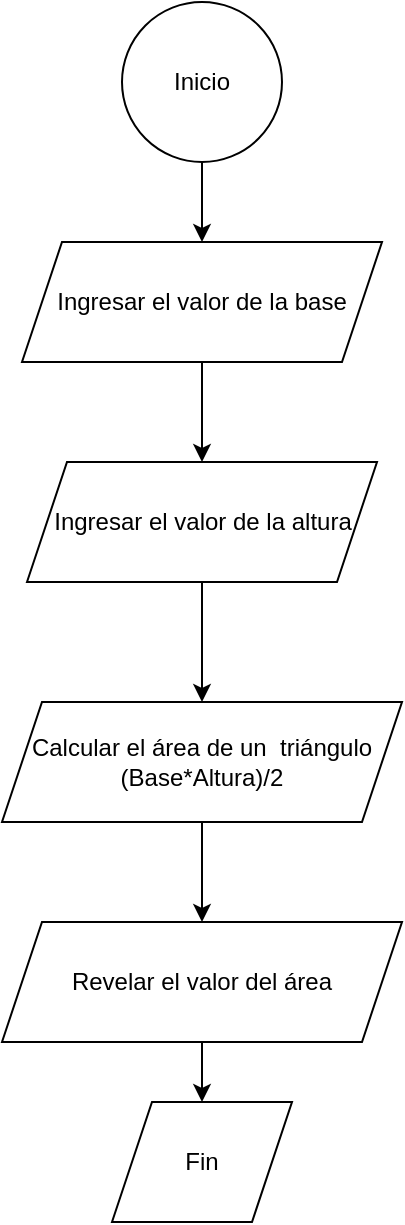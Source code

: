 <mxfile version="26.2.9">
  <diagram name="Page-1" id="S6AJ3i7T1BdjXkuu4HpV">
    <mxGraphModel dx="1001" dy="633" grid="1" gridSize="10" guides="1" tooltips="1" connect="1" arrows="1" fold="1" page="1" pageScale="1" pageWidth="850" pageHeight="1100" math="0" shadow="0">
      <root>
        <mxCell id="0" />
        <mxCell id="1" parent="0" />
        <mxCell id="RQvxdZ1syHPmtC16296F-3" value="" style="edgeStyle=orthogonalEdgeStyle;rounded=0;orthogonalLoop=1;jettySize=auto;html=1;" edge="1" parent="1" source="RQvxdZ1syHPmtC16296F-1" target="RQvxdZ1syHPmtC16296F-2">
          <mxGeometry relative="1" as="geometry" />
        </mxCell>
        <mxCell id="RQvxdZ1syHPmtC16296F-1" value="Inicio" style="ellipse;whiteSpace=wrap;html=1;aspect=fixed;" vertex="1" parent="1">
          <mxGeometry x="390" y="320" width="80" height="80" as="geometry" />
        </mxCell>
        <mxCell id="RQvxdZ1syHPmtC16296F-5" value="" style="edgeStyle=orthogonalEdgeStyle;rounded=0;orthogonalLoop=1;jettySize=auto;html=1;" edge="1" parent="1" source="RQvxdZ1syHPmtC16296F-2" target="RQvxdZ1syHPmtC16296F-4">
          <mxGeometry relative="1" as="geometry" />
        </mxCell>
        <mxCell id="RQvxdZ1syHPmtC16296F-2" value="Ingresar el valor de la base" style="shape=parallelogram;perimeter=parallelogramPerimeter;whiteSpace=wrap;html=1;fixedSize=1;" vertex="1" parent="1">
          <mxGeometry x="340" y="440" width="180" height="60" as="geometry" />
        </mxCell>
        <mxCell id="RQvxdZ1syHPmtC16296F-7" value="" style="edgeStyle=orthogonalEdgeStyle;rounded=0;orthogonalLoop=1;jettySize=auto;html=1;" edge="1" parent="1" source="RQvxdZ1syHPmtC16296F-4" target="RQvxdZ1syHPmtC16296F-6">
          <mxGeometry relative="1" as="geometry" />
        </mxCell>
        <mxCell id="RQvxdZ1syHPmtC16296F-4" value="Ingresar el valor de la altura" style="shape=parallelogram;perimeter=parallelogramPerimeter;whiteSpace=wrap;html=1;fixedSize=1;" vertex="1" parent="1">
          <mxGeometry x="342.5" y="550" width="175" height="60" as="geometry" />
        </mxCell>
        <mxCell id="RQvxdZ1syHPmtC16296F-9" value="" style="edgeStyle=orthogonalEdgeStyle;rounded=0;orthogonalLoop=1;jettySize=auto;html=1;" edge="1" parent="1" source="RQvxdZ1syHPmtC16296F-6" target="RQvxdZ1syHPmtC16296F-8">
          <mxGeometry relative="1" as="geometry" />
        </mxCell>
        <mxCell id="RQvxdZ1syHPmtC16296F-6" value="&lt;div&gt;Calcular el &lt;span&gt;&lt;span data-dobid=&quot;hdw&quot;&gt;área &lt;/span&gt;&lt;/span&gt;de un&amp;nbsp;&amp;nbsp;triángulo&lt;/div&gt;&lt;div&gt;(Base&lt;span&gt;&lt;span&gt;*Altura)/2&lt;/span&gt;&lt;/span&gt;&lt;/div&gt; " style="shape=parallelogram;perimeter=parallelogramPerimeter;whiteSpace=wrap;html=1;fixedSize=1;" vertex="1" parent="1">
          <mxGeometry x="330" y="670" width="200" height="60" as="geometry" />
        </mxCell>
        <mxCell id="RQvxdZ1syHPmtC16296F-11" value="" style="edgeStyle=orthogonalEdgeStyle;rounded=0;orthogonalLoop=1;jettySize=auto;html=1;" edge="1" parent="1" source="RQvxdZ1syHPmtC16296F-8" target="RQvxdZ1syHPmtC16296F-10">
          <mxGeometry relative="1" as="geometry" />
        </mxCell>
        <mxCell id="RQvxdZ1syHPmtC16296F-8" value="Revelar el &lt;span&gt;&lt;span data-dobid=&quot;hdw&quot;&gt;valor del área&lt;/span&gt;&lt;/span&gt; " style="shape=parallelogram;perimeter=parallelogramPerimeter;whiteSpace=wrap;html=1;fixedSize=1;" vertex="1" parent="1">
          <mxGeometry x="330" y="780" width="200" height="60" as="geometry" />
        </mxCell>
        <mxCell id="RQvxdZ1syHPmtC16296F-10" value="Fin" style="shape=parallelogram;perimeter=parallelogramPerimeter;whiteSpace=wrap;html=1;fixedSize=1;" vertex="1" parent="1">
          <mxGeometry x="385" y="870" width="90" height="60" as="geometry" />
        </mxCell>
      </root>
    </mxGraphModel>
  </diagram>
</mxfile>
